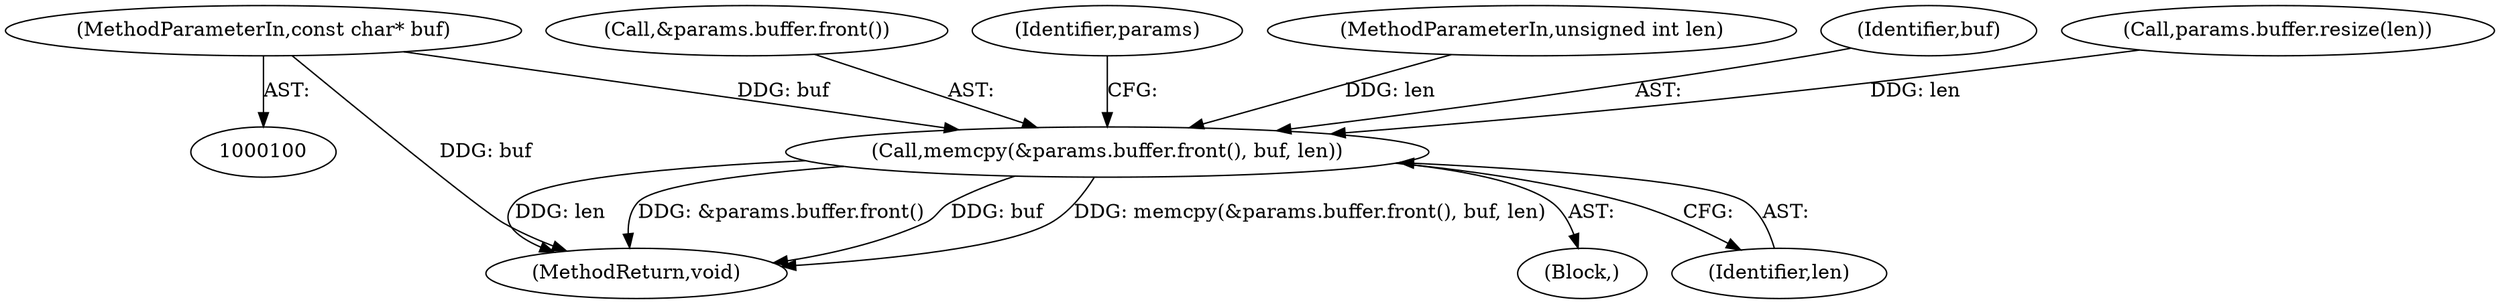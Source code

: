 digraph "1_Chrome_ea3d1d84be3d6f97bf50e76511c9e26af6895533_6@del" {
"1000105" [label="(MethodParameterIn,const char* buf)"];
"1000172" [label="(Call,memcpy(&params.buffer.front(), buf, len))"];
"1000205" [label="(MethodReturn,void)"];
"1000173" [label="(Call,&params.buffer.front())"];
"1000179" [label="(Identifier,params)"];
"1000104" [label="(MethodParameterIn,unsigned int len)"];
"1000169" [label="(Block,)"];
"1000175" [label="(Identifier,buf)"];
"1000172" [label="(Call,memcpy(&params.buffer.front(), buf, len))"];
"1000105" [label="(MethodParameterIn,const char* buf)"];
"1000170" [label="(Call,params.buffer.resize(len))"];
"1000176" [label="(Identifier,len)"];
"1000105" -> "1000100"  [label="AST: "];
"1000105" -> "1000205"  [label="DDG: buf"];
"1000105" -> "1000172"  [label="DDG: buf"];
"1000172" -> "1000169"  [label="AST: "];
"1000172" -> "1000176"  [label="CFG: "];
"1000173" -> "1000172"  [label="AST: "];
"1000175" -> "1000172"  [label="AST: "];
"1000176" -> "1000172"  [label="AST: "];
"1000179" -> "1000172"  [label="CFG: "];
"1000172" -> "1000205"  [label="DDG: memcpy(&params.buffer.front(), buf, len)"];
"1000172" -> "1000205"  [label="DDG: len"];
"1000172" -> "1000205"  [label="DDG: &params.buffer.front()"];
"1000172" -> "1000205"  [label="DDG: buf"];
"1000170" -> "1000172"  [label="DDG: len"];
"1000104" -> "1000172"  [label="DDG: len"];
}
